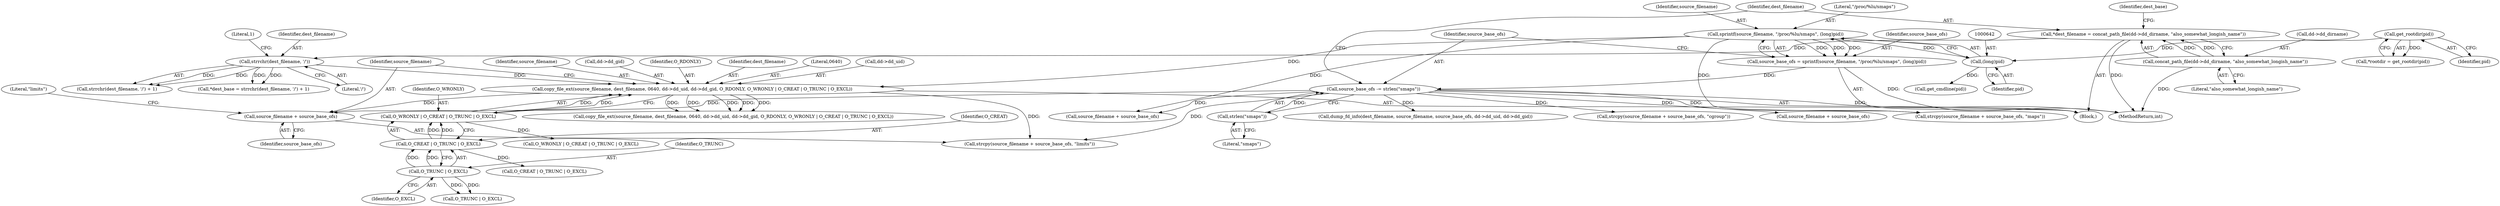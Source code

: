 digraph "0_abrt_4f2c1ddd3e3b81d2d5146b883115371f1cada9f9@pointer" {
"1000691" [label="(Call,source_filename + source_base_ofs)"];
"1000672" [label="(Call,copy_file_ext(source_filename, dest_filename, 0640, dd->dd_uid, dd->dd_gid, O_RDONLY, O_WRONLY | O_CREAT | O_TRUNC | O_EXCL))"];
"1000638" [label="(Call,sprintf(source_filename, \"/proc/%lu/smaps\", (long)pid))"];
"1000641" [label="(Call,(long)pid)"];
"1000628" [label="(Call,get_rootdir(pid))"];
"1000660" [label="(Call,strrchr(dest_filename, '/'))"];
"1000649" [label="(Call,*dest_filename = concat_path_file(dd->dd_dirname, \"also_somewhat_longish_name\"))"];
"1000651" [label="(Call,concat_path_file(dd->dd_dirname, \"also_somewhat_longish_name\"))"];
"1000683" [label="(Call,O_WRONLY | O_CREAT | O_TRUNC | O_EXCL)"];
"1000685" [label="(Call,O_CREAT | O_TRUNC | O_EXCL)"];
"1000687" [label="(Call,O_TRUNC | O_EXCL)"];
"1000644" [label="(Call,source_base_ofs -= strlen(\"smaps\"))"];
"1000646" [label="(Call,strlen(\"smaps\"))"];
"1000636" [label="(Call,source_base_ofs = sprintf(source_filename, \"/proc/%lu/smaps\", (long)pid))"];
"1000679" [label="(Call,dd->dd_gid)"];
"1000629" [label="(Identifier,pid)"];
"1000649" [label="(Call,*dest_filename = concat_path_file(dd->dd_dirname, \"also_somewhat_longish_name\"))"];
"1000694" [label="(Literal,\"limits\")"];
"1000660" [label="(Call,strrchr(dest_filename, '/'))"];
"1000646" [label="(Call,strlen(\"smaps\"))"];
"1000682" [label="(Identifier,O_RDONLY)"];
"1000636" [label="(Call,source_base_ofs = sprintf(source_filename, \"/proc/%lu/smaps\", (long)pid))"];
"1000709" [label="(Call,O_WRONLY | O_CREAT | O_TRUNC | O_EXCL)"];
"1000645" [label="(Identifier,source_base_ofs)"];
"1000626" [label="(Call,*rootdir = get_rootdir(pid))"];
"1000651" [label="(Call,concat_path_file(dd->dd_dirname, \"also_somewhat_longish_name\"))"];
"1000641" [label="(Call,(long)pid)"];
"1000745" [label="(Call,dump_fd_info(dest_filename, source_filename, source_base_ofs, dd->dd_uid, dd->dd_gid))"];
"1000685" [label="(Call,O_CREAT | O_TRUNC | O_EXCL)"];
"1000711" [label="(Call,O_CREAT | O_TRUNC | O_EXCL)"];
"1000693" [label="(Identifier,source_base_ofs)"];
"1000663" [label="(Literal,1)"];
"1000638" [label="(Call,sprintf(source_filename, \"/proc/%lu/smaps\", (long)pid))"];
"1000640" [label="(Literal,\"/proc/%lu/smaps\")"];
"1000644" [label="(Call,source_base_ofs -= strlen(\"smaps\"))"];
"1000686" [label="(Identifier,O_CREAT)"];
"1000647" [label="(Literal,\"smaps\")"];
"1000815" [label="(Call,get_cmdline(pid))"];
"1000659" [label="(Call,strrchr(dest_filename, '/') + 1)"];
"1000689" [label="(Identifier,O_EXCL)"];
"1000690" [label="(Call,strcpy(source_filename + source_base_ofs, \"limits\"))"];
"1000687" [label="(Call,O_TRUNC | O_EXCL)"];
"1000672" [label="(Call,copy_file_ext(source_filename, dest_filename, 0640, dd->dd_uid, dd->dd_gid, O_RDONLY, O_WRONLY | O_CREAT | O_TRUNC | O_EXCL))"];
"1001171" [label="(MethodReturn,int)"];
"1000674" [label="(Identifier,dest_filename)"];
"1000675" [label="(Literal,0640)"];
"1000692" [label="(Identifier,source_filename)"];
"1000658" [label="(Identifier,dest_base)"];
"1000652" [label="(Call,dd->dd_dirname)"];
"1000716" [label="(Call,strcpy(source_filename + source_base_ofs, \"cgroup\"))"];
"1000650" [label="(Identifier,dest_filename)"];
"1000717" [label="(Call,source_filename + source_base_ofs)"];
"1000639" [label="(Identifier,source_filename)"];
"1000676" [label="(Call,dd->dd_uid)"];
"1000624" [label="(Block,)"];
"1000698" [label="(Call,copy_file_ext(source_filename, dest_filename, 0640, dd->dd_uid, dd->dd_gid, O_RDONLY, O_WRONLY | O_CREAT | O_TRUNC | O_EXCL))"];
"1000661" [label="(Identifier,dest_filename)"];
"1000691" [label="(Call,source_filename + source_base_ofs)"];
"1000665" [label="(Call,source_filename + source_base_ofs)"];
"1000713" [label="(Call,O_TRUNC | O_EXCL)"];
"1000673" [label="(Identifier,source_filename)"];
"1000683" [label="(Call,O_WRONLY | O_CREAT | O_TRUNC | O_EXCL)"];
"1000664" [label="(Call,strcpy(source_filename + source_base_ofs, \"maps\"))"];
"1000688" [label="(Identifier,O_TRUNC)"];
"1000643" [label="(Identifier,pid)"];
"1000628" [label="(Call,get_rootdir(pid))"];
"1000655" [label="(Literal,\"also_somewhat_longish_name\")"];
"1000684" [label="(Identifier,O_WRONLY)"];
"1000657" [label="(Call,*dest_base = strrchr(dest_filename, '/') + 1)"];
"1000637" [label="(Identifier,source_base_ofs)"];
"1000662" [label="(Literal,'/')"];
"1000691" -> "1000690"  [label="AST: "];
"1000691" -> "1000693"  [label="CFG: "];
"1000692" -> "1000691"  [label="AST: "];
"1000693" -> "1000691"  [label="AST: "];
"1000694" -> "1000691"  [label="CFG: "];
"1000672" -> "1000691"  [label="DDG: "];
"1000644" -> "1000691"  [label="DDG: "];
"1000672" -> "1000624"  [label="AST: "];
"1000672" -> "1000683"  [label="CFG: "];
"1000673" -> "1000672"  [label="AST: "];
"1000674" -> "1000672"  [label="AST: "];
"1000675" -> "1000672"  [label="AST: "];
"1000676" -> "1000672"  [label="AST: "];
"1000679" -> "1000672"  [label="AST: "];
"1000682" -> "1000672"  [label="AST: "];
"1000683" -> "1000672"  [label="AST: "];
"1000692" -> "1000672"  [label="CFG: "];
"1000638" -> "1000672"  [label="DDG: "];
"1000660" -> "1000672"  [label="DDG: "];
"1000683" -> "1000672"  [label="DDG: "];
"1000683" -> "1000672"  [label="DDG: "];
"1000672" -> "1000690"  [label="DDG: "];
"1000672" -> "1000698"  [label="DDG: "];
"1000672" -> "1000698"  [label="DDG: "];
"1000672" -> "1000698"  [label="DDG: "];
"1000672" -> "1000698"  [label="DDG: "];
"1000672" -> "1000698"  [label="DDG: "];
"1000638" -> "1000636"  [label="AST: "];
"1000638" -> "1000641"  [label="CFG: "];
"1000639" -> "1000638"  [label="AST: "];
"1000640" -> "1000638"  [label="AST: "];
"1000641" -> "1000638"  [label="AST: "];
"1000636" -> "1000638"  [label="CFG: "];
"1000638" -> "1000636"  [label="DDG: "];
"1000638" -> "1000636"  [label="DDG: "];
"1000638" -> "1000636"  [label="DDG: "];
"1000641" -> "1000638"  [label="DDG: "];
"1000638" -> "1000664"  [label="DDG: "];
"1000638" -> "1000665"  [label="DDG: "];
"1000641" -> "1000643"  [label="CFG: "];
"1000642" -> "1000641"  [label="AST: "];
"1000643" -> "1000641"  [label="AST: "];
"1000628" -> "1000641"  [label="DDG: "];
"1000641" -> "1000815"  [label="DDG: "];
"1000628" -> "1000626"  [label="AST: "];
"1000628" -> "1000629"  [label="CFG: "];
"1000629" -> "1000628"  [label="AST: "];
"1000626" -> "1000628"  [label="CFG: "];
"1000628" -> "1000626"  [label="DDG: "];
"1000660" -> "1000659"  [label="AST: "];
"1000660" -> "1000662"  [label="CFG: "];
"1000661" -> "1000660"  [label="AST: "];
"1000662" -> "1000660"  [label="AST: "];
"1000663" -> "1000660"  [label="CFG: "];
"1000660" -> "1000657"  [label="DDG: "];
"1000660" -> "1000657"  [label="DDG: "];
"1000660" -> "1000659"  [label="DDG: "];
"1000660" -> "1000659"  [label="DDG: "];
"1000649" -> "1000660"  [label="DDG: "];
"1000649" -> "1000624"  [label="AST: "];
"1000649" -> "1000651"  [label="CFG: "];
"1000650" -> "1000649"  [label="AST: "];
"1000651" -> "1000649"  [label="AST: "];
"1000658" -> "1000649"  [label="CFG: "];
"1000649" -> "1001171"  [label="DDG: "];
"1000651" -> "1000649"  [label="DDG: "];
"1000651" -> "1000649"  [label="DDG: "];
"1000651" -> "1000655"  [label="CFG: "];
"1000652" -> "1000651"  [label="AST: "];
"1000655" -> "1000651"  [label="AST: "];
"1000651" -> "1001171"  [label="DDG: "];
"1000683" -> "1000685"  [label="CFG: "];
"1000684" -> "1000683"  [label="AST: "];
"1000685" -> "1000683"  [label="AST: "];
"1000685" -> "1000683"  [label="DDG: "];
"1000685" -> "1000683"  [label="DDG: "];
"1000683" -> "1000709"  [label="DDG: "];
"1000685" -> "1000687"  [label="CFG: "];
"1000686" -> "1000685"  [label="AST: "];
"1000687" -> "1000685"  [label="AST: "];
"1000687" -> "1000685"  [label="DDG: "];
"1000687" -> "1000685"  [label="DDG: "];
"1000685" -> "1000711"  [label="DDG: "];
"1000687" -> "1000689"  [label="CFG: "];
"1000688" -> "1000687"  [label="AST: "];
"1000689" -> "1000687"  [label="AST: "];
"1000687" -> "1000713"  [label="DDG: "];
"1000687" -> "1000713"  [label="DDG: "];
"1000644" -> "1000624"  [label="AST: "];
"1000644" -> "1000646"  [label="CFG: "];
"1000645" -> "1000644"  [label="AST: "];
"1000646" -> "1000644"  [label="AST: "];
"1000650" -> "1000644"  [label="CFG: "];
"1000644" -> "1001171"  [label="DDG: "];
"1000646" -> "1000644"  [label="DDG: "];
"1000636" -> "1000644"  [label="DDG: "];
"1000644" -> "1000664"  [label="DDG: "];
"1000644" -> "1000665"  [label="DDG: "];
"1000644" -> "1000690"  [label="DDG: "];
"1000644" -> "1000716"  [label="DDG: "];
"1000644" -> "1000717"  [label="DDG: "];
"1000644" -> "1000745"  [label="DDG: "];
"1000646" -> "1000647"  [label="CFG: "];
"1000647" -> "1000646"  [label="AST: "];
"1000636" -> "1000624"  [label="AST: "];
"1000637" -> "1000636"  [label="AST: "];
"1000645" -> "1000636"  [label="CFG: "];
"1000636" -> "1001171"  [label="DDG: "];
}
